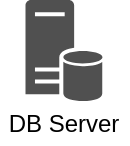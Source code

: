 <mxfile version="14.6.13" type="device"><diagram id="vyZTn36Q6ISHGQdz1GUD" name="Seite-1"><mxGraphModel dx="1086" dy="966" grid="1" gridSize="10" guides="1" tooltips="1" connect="1" arrows="1" fold="1" page="1" pageScale="1" pageWidth="827" pageHeight="1169" math="0" shadow="0"><root><mxCell id="0"/><mxCell id="1" parent="0"/><mxCell id="tp7T6t3idYKel7jkoEeD-1" value="" style="group" vertex="1" connectable="0" parent="1"><mxGeometry x="40" y="40" width="64" height="71.8" as="geometry"/></mxCell><mxCell id="tp7T6t3idYKel7jkoEeD-2" value="" style="shadow=0;dashed=0;html=1;strokeColor=none;fillColor=#505050;labelPosition=center;verticalLabelPosition=bottom;verticalAlign=top;outlineConnect=0;align=center;shape=mxgraph.office.databases.database_server;aspect=fixed;" vertex="1" parent="tp7T6t3idYKel7jkoEeD-1"><mxGeometry x="12.75" width="38.5" height="51" as="geometry"/></mxCell><mxCell id="tp7T6t3idYKel7jkoEeD-3" value="DB Server" style="text;html=1;strokeColor=none;fillColor=none;align=center;verticalAlign=middle;whiteSpace=wrap;rounded=0;" vertex="1" parent="tp7T6t3idYKel7jkoEeD-1"><mxGeometry y="51.8" width="64" height="20" as="geometry"/></mxCell></root></mxGraphModel></diagram></mxfile>